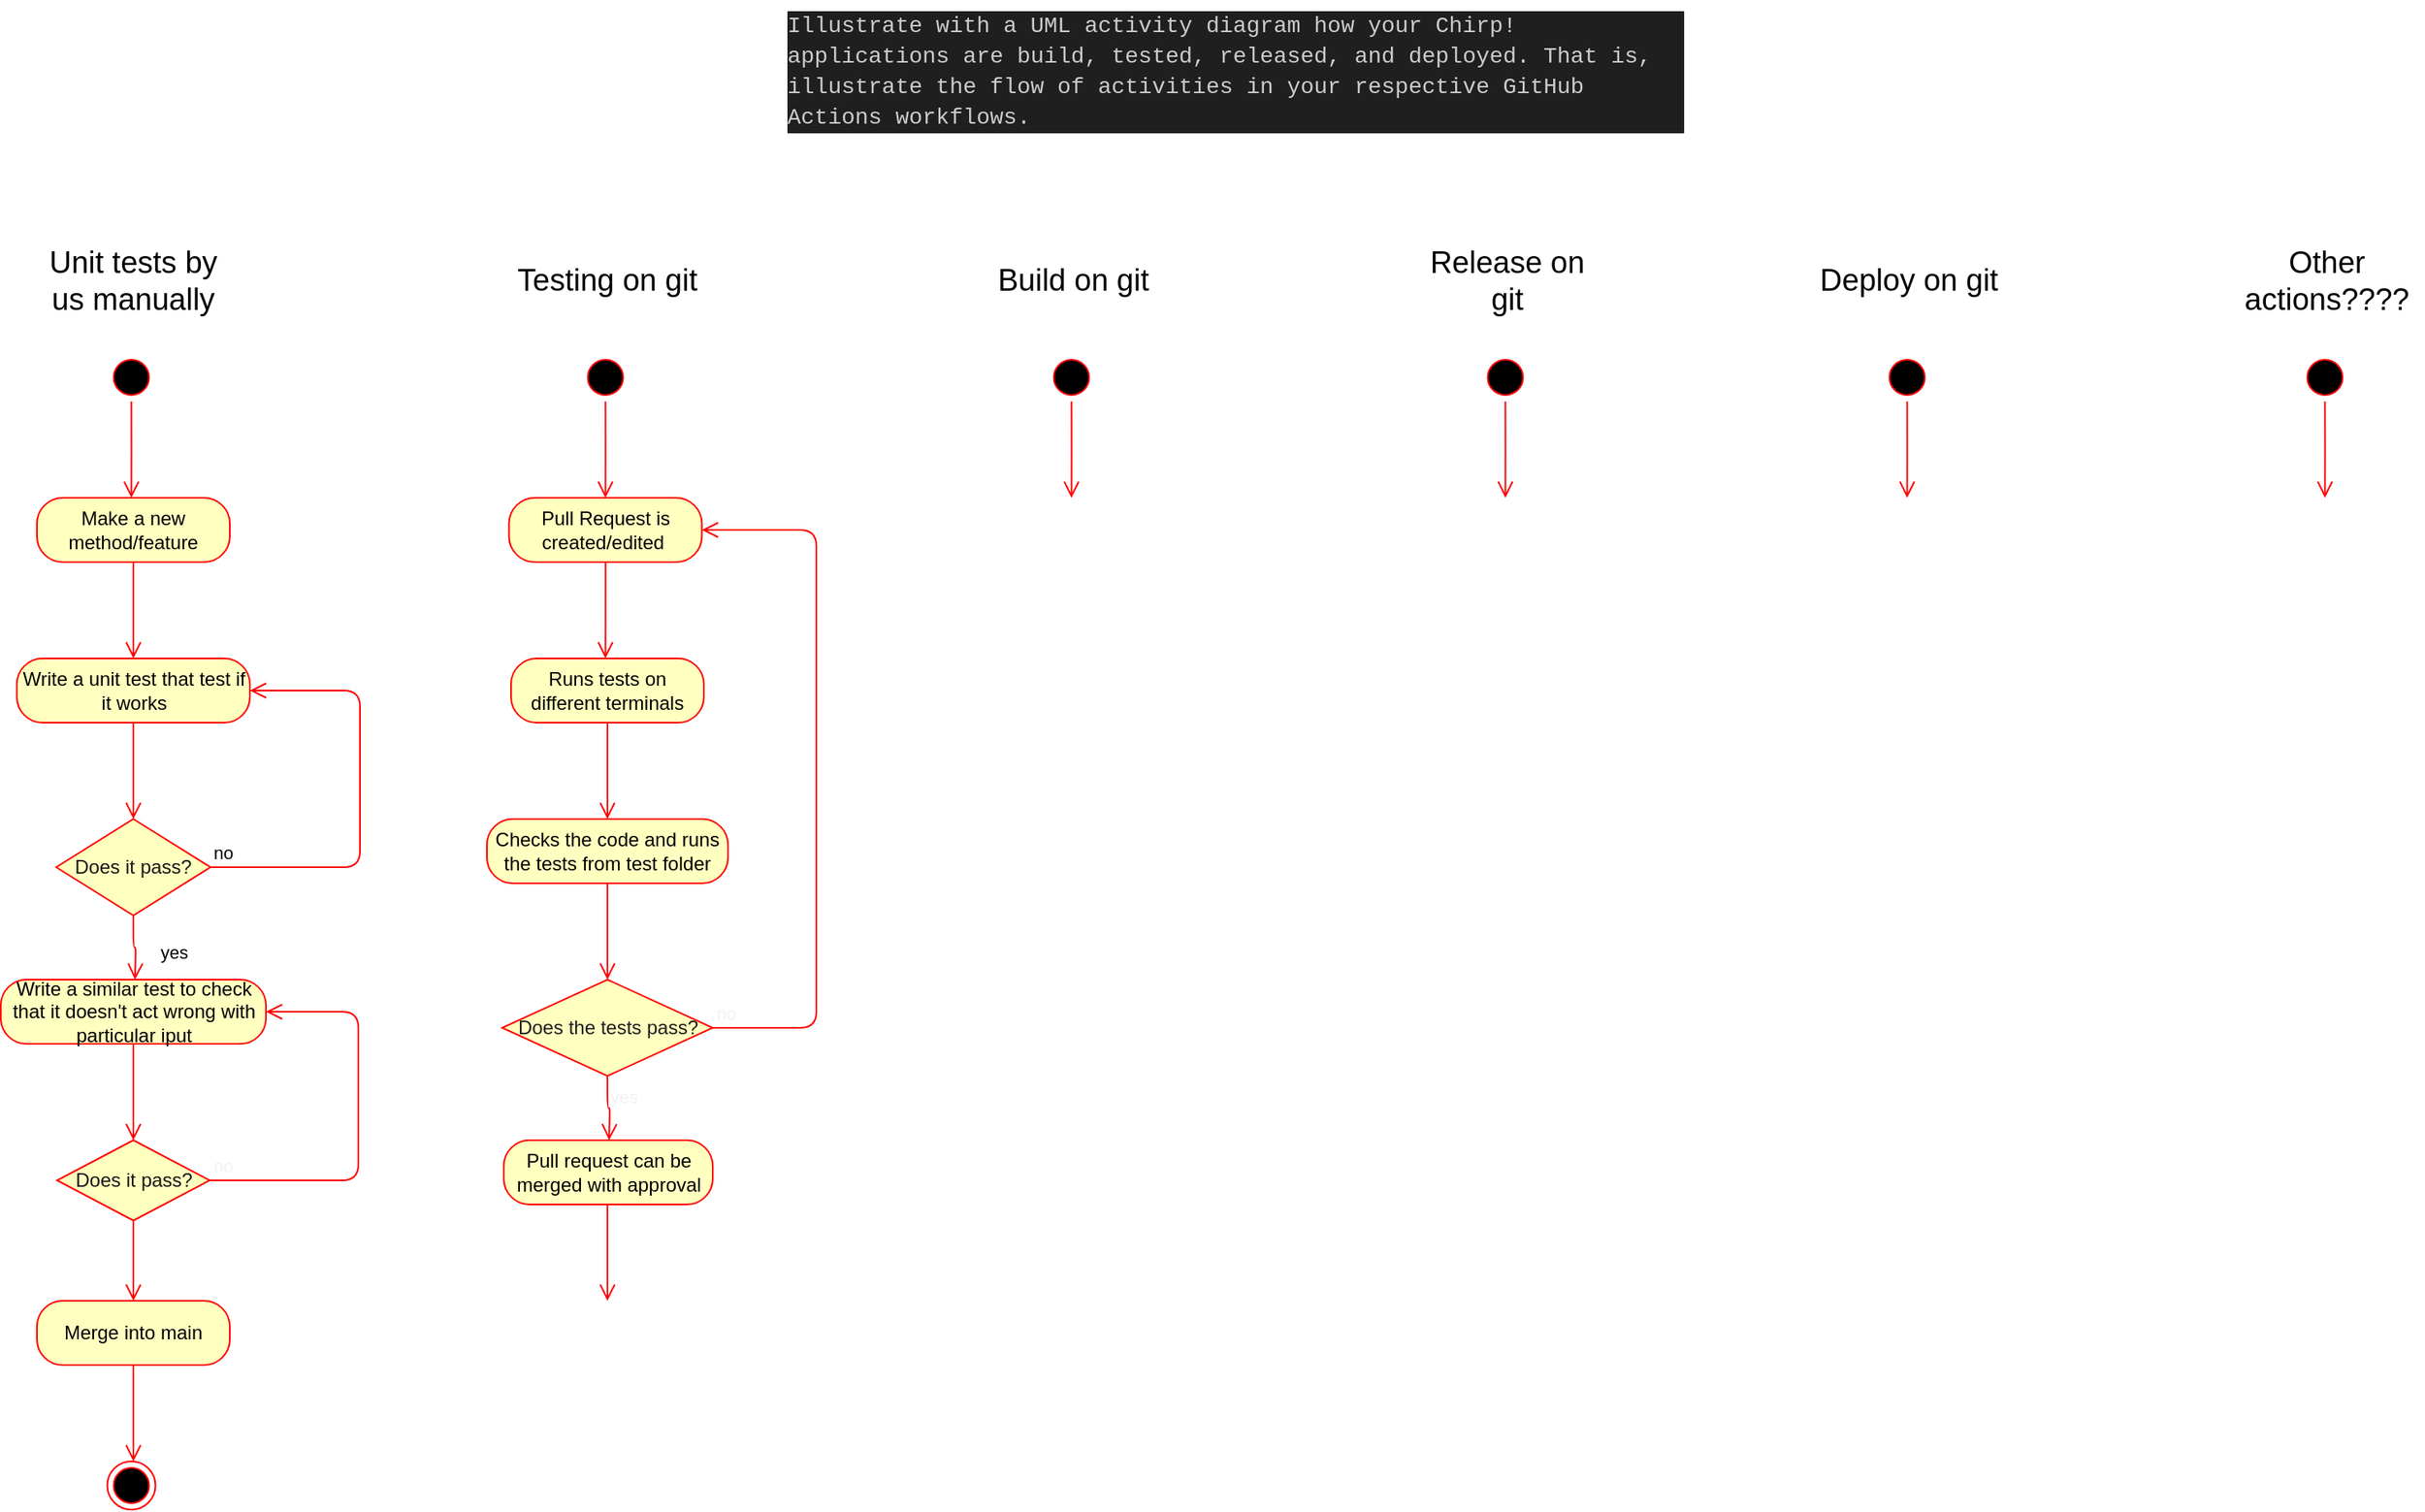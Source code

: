 <mxfile>
    <diagram id="-ArPhzRPO15ttA2Pk8TQ" name="Page-1">
        <mxGraphModel dx="3533" dy="2369" grid="1" gridSize="10" guides="1" tooltips="1" connect="1" arrows="1" fold="1" page="1" pageScale="1" pageWidth="850" pageHeight="1100" math="0" shadow="0">
            <root>
                <mxCell id="0"/>
                <mxCell id="1" parent="0"/>
                <mxCell id="2" value="" style="ellipse;html=1;shape=startState;fillColor=#000000;strokeColor=#ff0000;" vertex="1" parent="1">
                    <mxGeometry x="-1551.25" y="180" width="30" height="30" as="geometry"/>
                </mxCell>
                <mxCell id="3" value="" style="edgeStyle=orthogonalEdgeStyle;html=1;verticalAlign=bottom;endArrow=open;endSize=8;strokeColor=#ff0000;rounded=0;" edge="1" parent="1" source="2">
                    <mxGeometry relative="1" as="geometry">
                        <mxPoint x="-1536.25" y="270" as="targetPoint"/>
                    </mxGeometry>
                </mxCell>
                <mxCell id="24" value="&lt;span style=&quot;font-size: 19px;&quot;&gt;Unit tests by us manually&lt;/span&gt;" style="text;html=1;strokeColor=none;fillColor=none;align=center;verticalAlign=middle;whiteSpace=wrap;rounded=0;" vertex="1" parent="1">
                    <mxGeometry x="-1595" y="120" width="120" height="30" as="geometry"/>
                </mxCell>
                <mxCell id="25" value="&lt;div style=&quot;color: rgb(204, 204, 204); background-color: rgb(31, 31, 31); font-family: Consolas, &amp;quot;Courier New&amp;quot;, monospace; font-weight: normal; font-size: 14px; line-height: 19px;&quot;&gt;&lt;div&gt;&lt;span style=&quot;color: #cccccc;&quot;&gt;Illustrate with a UML activity diagram how your Chirp! applications are build, tested, released, and deployed. That is, illustrate the flow of activities in your respective GitHub Actions workflows.&lt;/span&gt;&lt;/div&gt;&lt;/div&gt;" style="text;whiteSpace=wrap;html=1;" vertex="1" parent="1">
                    <mxGeometry x="-1130" y="-40" width="560" height="80" as="geometry"/>
                </mxCell>
                <mxCell id="26" value="Make a new method/feature" style="rounded=1;whiteSpace=wrap;html=1;arcSize=40;fontColor=#000000;fillColor=#ffffc0;strokeColor=#ff0000;" vertex="1" parent="1">
                    <mxGeometry x="-1595" y="270" width="120" height="40" as="geometry"/>
                </mxCell>
                <mxCell id="27" value="" style="edgeStyle=orthogonalEdgeStyle;html=1;verticalAlign=bottom;endArrow=open;endSize=8;strokeColor=#ff0000;" edge="1" source="26" parent="1">
                    <mxGeometry relative="1" as="geometry">
                        <mxPoint x="-1535" y="370" as="targetPoint"/>
                    </mxGeometry>
                </mxCell>
                <mxCell id="28" value="Write a unit test that test if it works" style="rounded=1;whiteSpace=wrap;html=1;arcSize=40;fontColor=#000000;fillColor=#ffffc0;strokeColor=#ff0000;" vertex="1" parent="1">
                    <mxGeometry x="-1607.5" y="370" width="145" height="40" as="geometry"/>
                </mxCell>
                <mxCell id="29" value="" style="edgeStyle=orthogonalEdgeStyle;html=1;verticalAlign=bottom;endArrow=open;endSize=8;strokeColor=#ff0000;" edge="1" source="28" parent="1">
                    <mxGeometry relative="1" as="geometry">
                        <mxPoint x="-1535" y="470" as="targetPoint"/>
                    </mxGeometry>
                </mxCell>
                <mxCell id="30" value="&lt;font color=&quot;#171717&quot;&gt;Does it pass?&lt;/font&gt;" style="rhombus;whiteSpace=wrap;html=1;fillColor=#ffffc0;strokeColor=#ff0000;" vertex="1" parent="1">
                    <mxGeometry x="-1583" y="470" width="96" height="60" as="geometry"/>
                </mxCell>
                <mxCell id="31" value="no" style="edgeStyle=orthogonalEdgeStyle;html=1;align=left;verticalAlign=bottom;endArrow=open;endSize=8;strokeColor=#ff0000;entryX=1;entryY=0.5;entryDx=0;entryDy=0;" edge="1" source="30" parent="1" target="28">
                    <mxGeometry x="-1" relative="1" as="geometry">
                        <mxPoint x="-1370" y="500" as="targetPoint"/>
                        <Array as="points">
                            <mxPoint x="-1394" y="500"/>
                            <mxPoint x="-1394" y="390"/>
                        </Array>
                    </mxGeometry>
                </mxCell>
                <mxCell id="32" value="yes" style="edgeStyle=orthogonalEdgeStyle;html=1;align=left;verticalAlign=top;endArrow=open;endSize=8;strokeColor=#ff0000;" edge="1" source="30" parent="1">
                    <mxGeometry x="-0.511" y="15" relative="1" as="geometry">
                        <mxPoint x="-1534" y="570" as="targetPoint"/>
                        <mxPoint as="offset"/>
                    </mxGeometry>
                </mxCell>
                <mxCell id="36" value="Write a similar test to check that it doesn't act wrong with particular iput" style="rounded=1;whiteSpace=wrap;html=1;arcSize=40;fontColor=#000000;fillColor=#ffffc0;strokeColor=#ff0000;" vertex="1" parent="1">
                    <mxGeometry x="-1617.5" y="570" width="165" height="40" as="geometry"/>
                </mxCell>
                <mxCell id="37" value="" style="edgeStyle=orthogonalEdgeStyle;html=1;verticalAlign=bottom;endArrow=open;endSize=8;strokeColor=#ff0000;fontColor=#171717;" edge="1" source="36" parent="1">
                    <mxGeometry relative="1" as="geometry">
                        <mxPoint x="-1535" y="670" as="targetPoint"/>
                    </mxGeometry>
                </mxCell>
                <mxCell id="38" value="Does it pass?" style="rhombus;whiteSpace=wrap;html=1;fillColor=#ffffc0;strokeColor=#ff0000;fontColor=#171717;" vertex="1" parent="1">
                    <mxGeometry x="-1582.5" y="670" width="95" height="50" as="geometry"/>
                </mxCell>
                <mxCell id="39" value="&lt;font color=&quot;#f2f2f2&quot;&gt;no&lt;/font&gt;" style="edgeStyle=orthogonalEdgeStyle;html=1;align=left;verticalAlign=bottom;endArrow=open;endSize=8;strokeColor=#ff0000;fontColor=#171717;entryX=1;entryY=0.5;entryDx=0;entryDy=0;" edge="1" source="38" parent="1" target="36">
                    <mxGeometry x="-1" relative="1" as="geometry">
                        <mxPoint x="-1395" y="690" as="targetPoint"/>
                        <Array as="points">
                            <mxPoint x="-1395" y="695"/>
                            <mxPoint x="-1395" y="590"/>
                        </Array>
                    </mxGeometry>
                </mxCell>
                <mxCell id="40" value="&lt;font color=&quot;#ffffff&quot;&gt;yes&lt;/font&gt;" style="edgeStyle=orthogonalEdgeStyle;html=1;align=left;verticalAlign=top;endArrow=open;endSize=8;strokeColor=#ff0000;fontColor=#171717;" edge="1" source="38" parent="1">
                    <mxGeometry x="-1" relative="1" as="geometry">
                        <mxPoint x="-1535" y="770" as="targetPoint"/>
                    </mxGeometry>
                </mxCell>
                <mxCell id="41" value="" style="ellipse;html=1;shape=endState;fillColor=#000000;strokeColor=#ff0000;fontColor=#F2F2F2;" vertex="1" parent="1">
                    <mxGeometry x="-1551.25" y="870" width="30" height="30" as="geometry"/>
                </mxCell>
                <mxCell id="42" value="Merge into main" style="rounded=1;whiteSpace=wrap;html=1;arcSize=40;fontColor=#000000;fillColor=#ffffc0;strokeColor=#ff0000;" vertex="1" parent="1">
                    <mxGeometry x="-1595" y="770" width="120" height="40" as="geometry"/>
                </mxCell>
                <mxCell id="43" value="" style="edgeStyle=orthogonalEdgeStyle;html=1;verticalAlign=bottom;endArrow=open;endSize=8;strokeColor=#ff0000;fontColor=#F2F2F2;" edge="1" source="42" parent="1">
                    <mxGeometry relative="1" as="geometry">
                        <mxPoint x="-1535" y="870" as="targetPoint"/>
                    </mxGeometry>
                </mxCell>
                <mxCell id="44" value="" style="ellipse;html=1;shape=startState;fillColor=#000000;strokeColor=#ff0000;" vertex="1" parent="1">
                    <mxGeometry x="-1256.25" y="180" width="30" height="30" as="geometry"/>
                </mxCell>
                <mxCell id="45" value="" style="edgeStyle=orthogonalEdgeStyle;html=1;verticalAlign=bottom;endArrow=open;endSize=8;strokeColor=#ff0000;rounded=0;" edge="1" parent="1" source="44">
                    <mxGeometry relative="1" as="geometry">
                        <mxPoint x="-1241.25" y="270" as="targetPoint"/>
                    </mxGeometry>
                </mxCell>
                <mxCell id="46" value="&lt;span style=&quot;font-size: 19px;&quot;&gt;Testing on git&lt;/span&gt;" style="text;html=1;strokeColor=none;fillColor=none;align=center;verticalAlign=middle;whiteSpace=wrap;rounded=0;" vertex="1" parent="1">
                    <mxGeometry x="-1300" y="120" width="120" height="30" as="geometry"/>
                </mxCell>
                <mxCell id="47" value="" style="ellipse;html=1;shape=startState;fillColor=#000000;strokeColor=#ff0000;" vertex="1" parent="1">
                    <mxGeometry x="-966.25" y="180" width="30" height="30" as="geometry"/>
                </mxCell>
                <mxCell id="48" value="" style="edgeStyle=orthogonalEdgeStyle;html=1;verticalAlign=bottom;endArrow=open;endSize=8;strokeColor=#ff0000;rounded=0;" edge="1" parent="1" source="47">
                    <mxGeometry relative="1" as="geometry">
                        <mxPoint x="-951.25" y="270" as="targetPoint"/>
                    </mxGeometry>
                </mxCell>
                <mxCell id="49" value="&lt;span style=&quot;font-size: 19px;&quot;&gt;Build on git&lt;/span&gt;" style="text;html=1;strokeColor=none;fillColor=none;align=center;verticalAlign=middle;whiteSpace=wrap;rounded=0;" vertex="1" parent="1">
                    <mxGeometry x="-1010" y="120" width="120" height="30" as="geometry"/>
                </mxCell>
                <mxCell id="50" value="" style="ellipse;html=1;shape=startState;fillColor=#000000;strokeColor=#ff0000;" vertex="1" parent="1">
                    <mxGeometry x="-696.25" y="180" width="30" height="30" as="geometry"/>
                </mxCell>
                <mxCell id="51" value="" style="edgeStyle=orthogonalEdgeStyle;html=1;verticalAlign=bottom;endArrow=open;endSize=8;strokeColor=#ff0000;rounded=0;" edge="1" parent="1" source="50">
                    <mxGeometry relative="1" as="geometry">
                        <mxPoint x="-681.25" y="270" as="targetPoint"/>
                    </mxGeometry>
                </mxCell>
                <mxCell id="52" value="&lt;span style=&quot;font-size: 19px;&quot;&gt;Release on git&lt;/span&gt;" style="text;html=1;strokeColor=none;fillColor=none;align=center;verticalAlign=middle;whiteSpace=wrap;rounded=0;" vertex="1" parent="1">
                    <mxGeometry x="-740" y="120" width="120" height="30" as="geometry"/>
                </mxCell>
                <mxCell id="53" value="" style="ellipse;html=1;shape=startState;fillColor=#000000;strokeColor=#ff0000;" vertex="1" parent="1">
                    <mxGeometry x="-446.25" y="180" width="30" height="30" as="geometry"/>
                </mxCell>
                <mxCell id="54" value="" style="edgeStyle=orthogonalEdgeStyle;html=1;verticalAlign=bottom;endArrow=open;endSize=8;strokeColor=#ff0000;rounded=0;" edge="1" parent="1" source="53">
                    <mxGeometry relative="1" as="geometry">
                        <mxPoint x="-431.25" y="270" as="targetPoint"/>
                    </mxGeometry>
                </mxCell>
                <mxCell id="55" value="&lt;span style=&quot;font-size: 19px;&quot;&gt;Deploy on git&lt;/span&gt;" style="text;html=1;strokeColor=none;fillColor=none;align=center;verticalAlign=middle;whiteSpace=wrap;rounded=0;" vertex="1" parent="1">
                    <mxGeometry x="-490" y="120" width="120" height="30" as="geometry"/>
                </mxCell>
                <mxCell id="56" value="" style="ellipse;html=1;shape=startState;fillColor=#000000;strokeColor=#ff0000;" vertex="1" parent="1">
                    <mxGeometry x="-186.25" y="180" width="30" height="30" as="geometry"/>
                </mxCell>
                <mxCell id="57" value="" style="edgeStyle=orthogonalEdgeStyle;html=1;verticalAlign=bottom;endArrow=open;endSize=8;strokeColor=#ff0000;rounded=0;" edge="1" parent="1" source="56">
                    <mxGeometry relative="1" as="geometry">
                        <mxPoint x="-171.25" y="270" as="targetPoint"/>
                    </mxGeometry>
                </mxCell>
                <mxCell id="58" value="&lt;span style=&quot;font-size: 19px;&quot;&gt;Other actions????&lt;/span&gt;" style="text;html=1;strokeColor=none;fillColor=none;align=center;verticalAlign=middle;whiteSpace=wrap;rounded=0;" vertex="1" parent="1">
                    <mxGeometry x="-230" y="120" width="120" height="30" as="geometry"/>
                </mxCell>
                <mxCell id="59" value="Pull Request is created/edited&amp;nbsp;" style="rounded=1;whiteSpace=wrap;html=1;arcSize=40;fontColor=#000000;fillColor=#ffffc0;strokeColor=#ff0000;" vertex="1" parent="1">
                    <mxGeometry x="-1301.25" y="270" width="120" height="40" as="geometry"/>
                </mxCell>
                <mxCell id="60" value="" style="edgeStyle=orthogonalEdgeStyle;html=1;verticalAlign=bottom;endArrow=open;endSize=8;strokeColor=#ff0000;fontColor=#F2F2F2;" edge="1" source="59" parent="1">
                    <mxGeometry relative="1" as="geometry">
                        <mxPoint x="-1241.25" y="370" as="targetPoint"/>
                    </mxGeometry>
                </mxCell>
                <mxCell id="61" value="Runs tests on different terminals" style="rounded=1;whiteSpace=wrap;html=1;arcSize=40;fontColor=#000000;fillColor=#ffffc0;strokeColor=#ff0000;" vertex="1" parent="1">
                    <mxGeometry x="-1300" y="370" width="120" height="40" as="geometry"/>
                </mxCell>
                <mxCell id="62" value="" style="edgeStyle=orthogonalEdgeStyle;html=1;verticalAlign=bottom;endArrow=open;endSize=8;strokeColor=#ff0000;fontColor=#F2F2F2;" edge="1" source="61" parent="1">
                    <mxGeometry relative="1" as="geometry">
                        <mxPoint x="-1240" y="470" as="targetPoint"/>
                    </mxGeometry>
                </mxCell>
                <mxCell id="63" value="Checks the code and runs the tests from test folder" style="rounded=1;whiteSpace=wrap;html=1;arcSize=40;fontColor=#000000;fillColor=#ffffc0;strokeColor=#ff0000;" vertex="1" parent="1">
                    <mxGeometry x="-1315" y="470" width="150" height="40" as="geometry"/>
                </mxCell>
                <mxCell id="64" value="" style="edgeStyle=orthogonalEdgeStyle;html=1;verticalAlign=bottom;endArrow=open;endSize=8;strokeColor=#ff0000;fontColor=#F2F2F2;" edge="1" source="63" parent="1">
                    <mxGeometry relative="1" as="geometry">
                        <mxPoint x="-1240" y="570" as="targetPoint"/>
                    </mxGeometry>
                </mxCell>
                <mxCell id="65" value="&lt;font color=&quot;#1f1f1f&quot;&gt;Does the tests pass?&lt;/font&gt;" style="rhombus;whiteSpace=wrap;html=1;fillColor=#ffffc0;strokeColor=#ff0000;fontColor=#F2F2F2;" vertex="1" parent="1">
                    <mxGeometry x="-1305.5" y="570" width="131" height="60" as="geometry"/>
                </mxCell>
                <mxCell id="66" value="no" style="edgeStyle=orthogonalEdgeStyle;html=1;align=left;verticalAlign=bottom;endArrow=open;endSize=8;strokeColor=#ff0000;fontColor=#F2F2F2;entryX=1;entryY=0.5;entryDx=0;entryDy=0;" edge="1" source="65" parent="1" target="59">
                    <mxGeometry x="-1" relative="1" as="geometry">
                        <mxPoint x="-1099" y="590" as="targetPoint"/>
                        <Array as="points">
                            <mxPoint x="-1110" y="600"/>
                            <mxPoint x="-1110" y="290"/>
                        </Array>
                    </mxGeometry>
                </mxCell>
                <mxCell id="67" value="yes" style="edgeStyle=orthogonalEdgeStyle;html=1;align=left;verticalAlign=top;endArrow=open;endSize=8;strokeColor=#ff0000;fontColor=#F2F2F2;" edge="1" source="65" parent="1">
                    <mxGeometry x="-1" relative="1" as="geometry">
                        <mxPoint x="-1239" y="670" as="targetPoint"/>
                    </mxGeometry>
                </mxCell>
                <mxCell id="68" value="Pull request can be merged with approval" style="rounded=1;whiteSpace=wrap;html=1;arcSize=40;fontColor=#000000;fillColor=#ffffc0;strokeColor=#ff0000;" vertex="1" parent="1">
                    <mxGeometry x="-1304.5" y="670" width="130" height="40" as="geometry"/>
                </mxCell>
                <mxCell id="69" value="" style="edgeStyle=orthogonalEdgeStyle;html=1;verticalAlign=bottom;endArrow=open;endSize=8;strokeColor=#ff0000;fontColor=#1F1F1F;" edge="1" source="68" parent="1">
                    <mxGeometry relative="1" as="geometry">
                        <mxPoint x="-1240" y="770" as="targetPoint"/>
                    </mxGeometry>
                </mxCell>
            </root>
        </mxGraphModel>
    </diagram>
</mxfile>